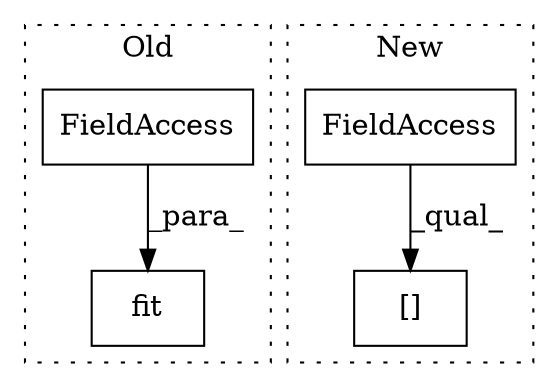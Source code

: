 digraph G {
subgraph cluster0 {
1 [label="fit" a="32" s="2496,2552" l="4,1" shape="box"];
4 [label="FieldAccess" a="22" s="2551" l="1" shape="box"];
label = "Old";
style="dotted";
}
subgraph cluster1 {
2 [label="[]" a="2" s="2213,2224" l="2,1" shape="box"];
3 [label="FieldAccess" a="22" s="2213" l="1" shape="box"];
label = "New";
style="dotted";
}
3 -> 2 [label="_qual_"];
4 -> 1 [label="_para_"];
}